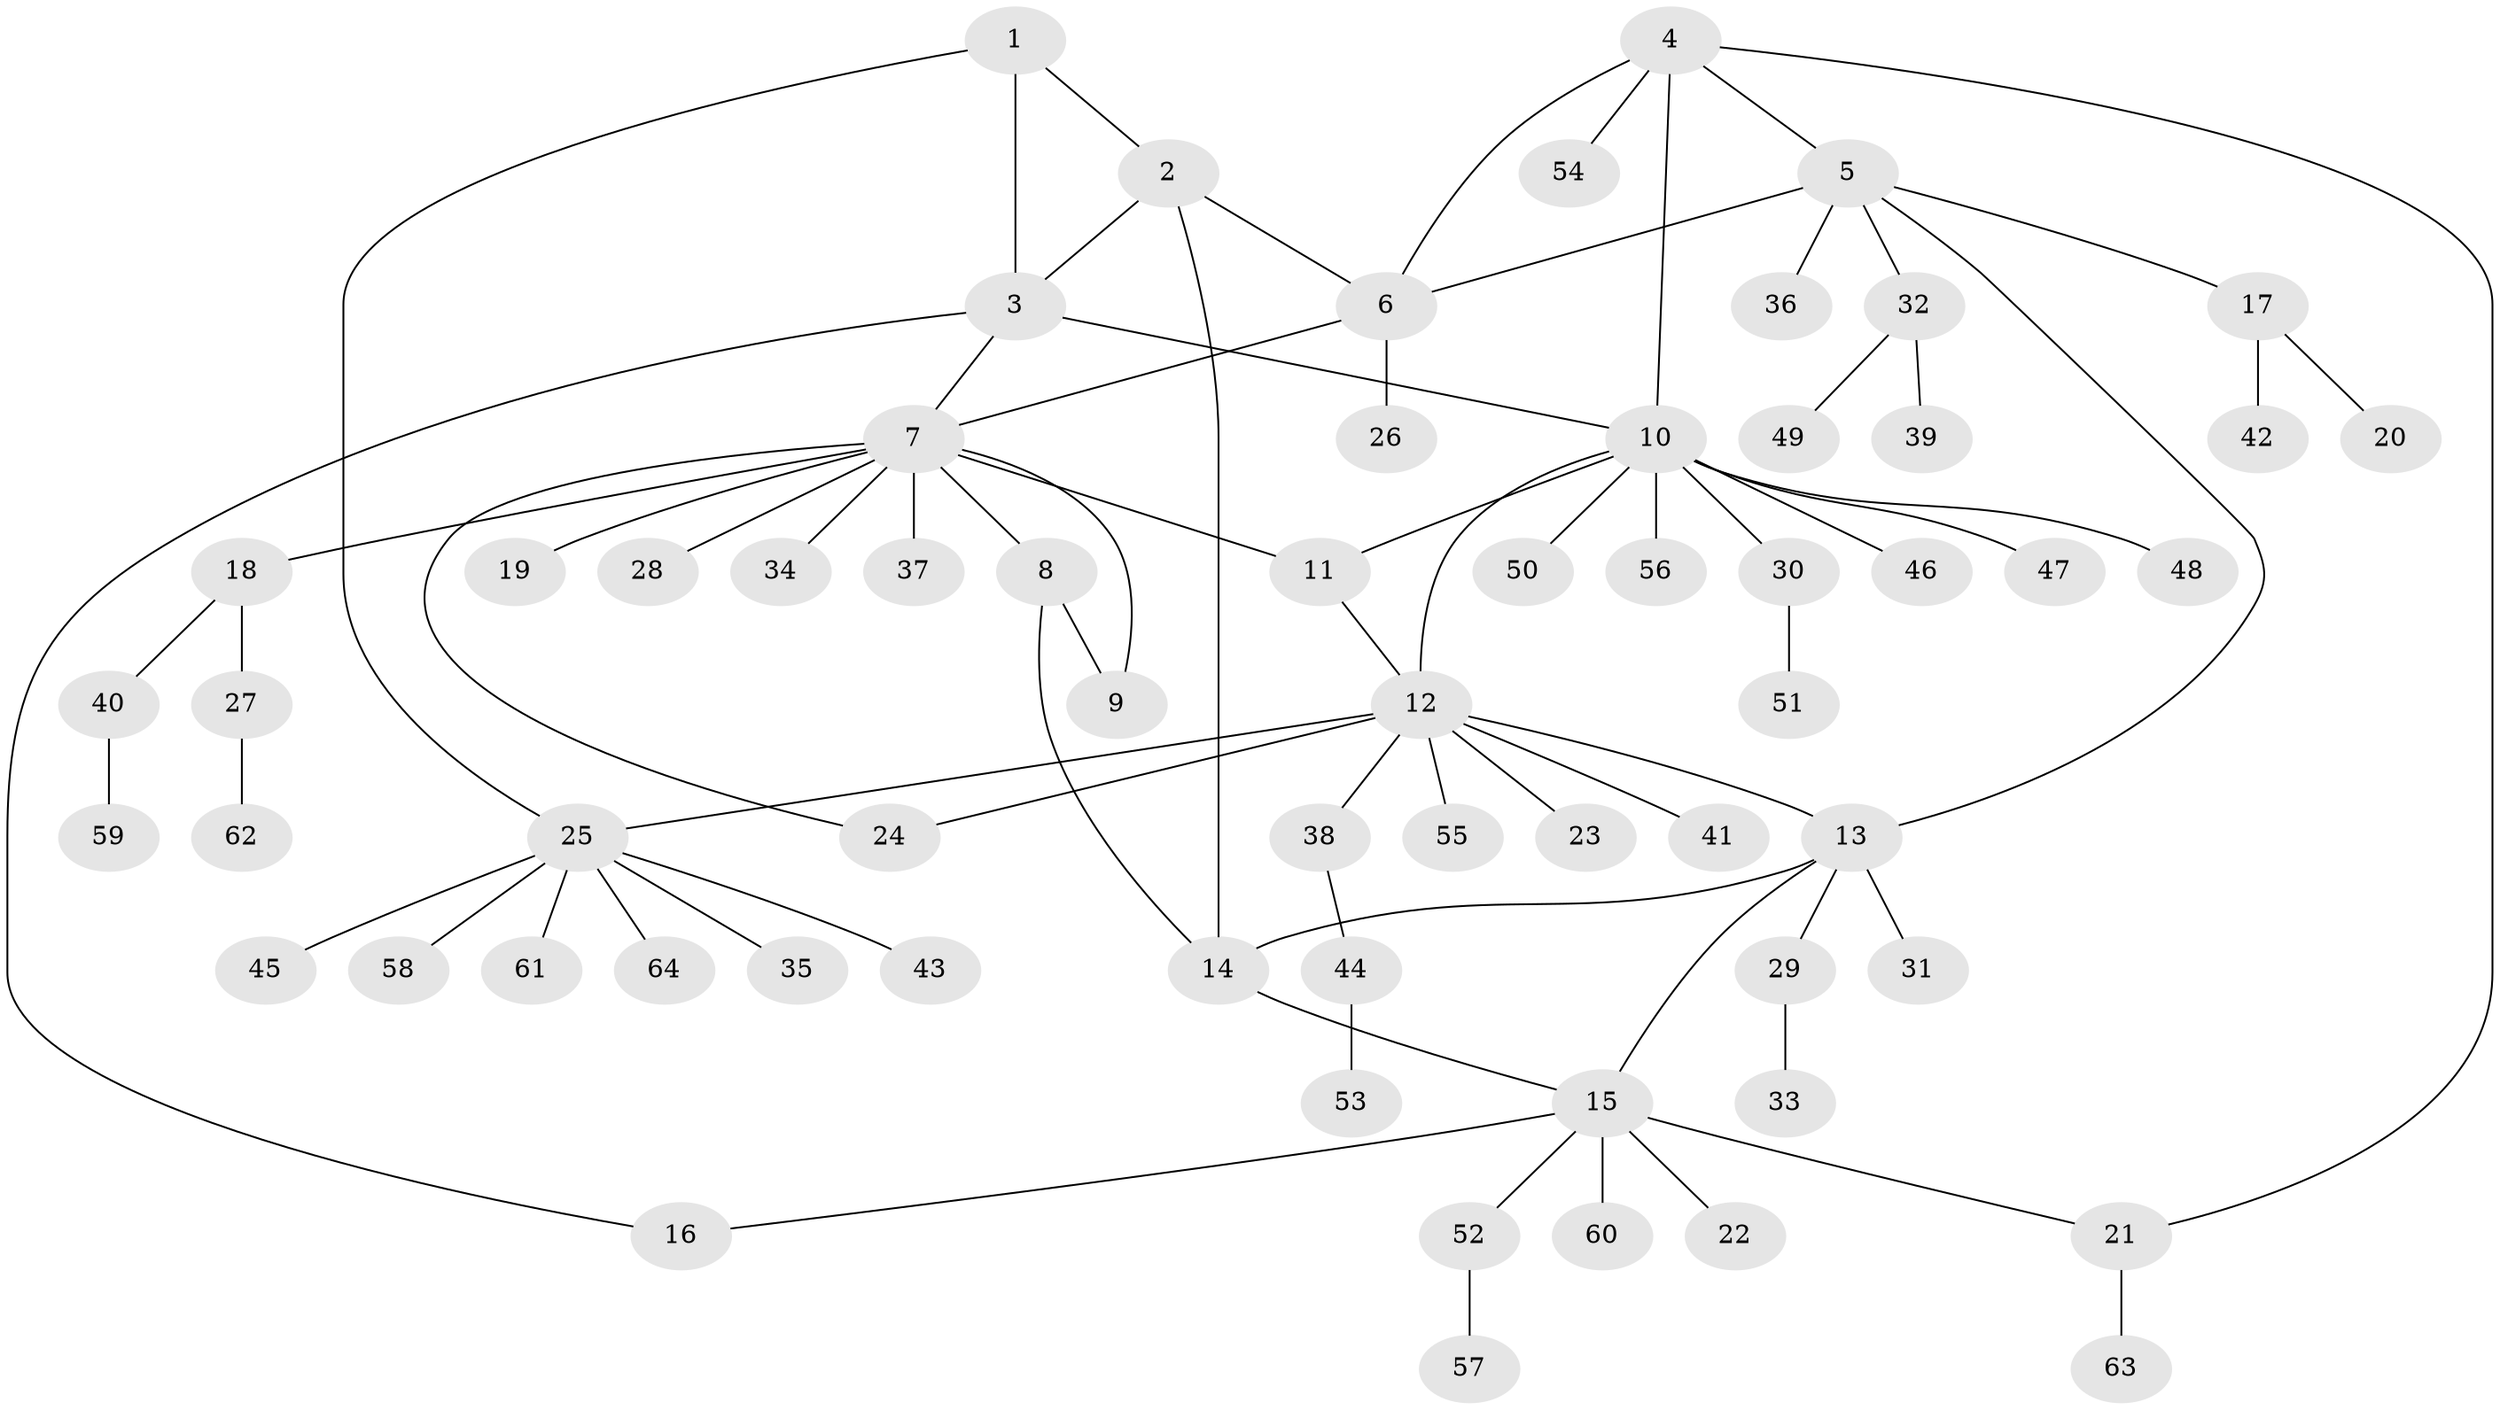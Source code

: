 // coarse degree distribution, {6: 0.14285714285714285, 5: 0.14285714285714285, 4: 0.14285714285714285, 3: 0.09523809523809523, 1: 0.42857142857142855, 2: 0.047619047619047616}
// Generated by graph-tools (version 1.1) at 2025/52/03/04/25 22:52:17]
// undirected, 64 vertices, 78 edges
graph export_dot {
  node [color=gray90,style=filled];
  1;
  2;
  3;
  4;
  5;
  6;
  7;
  8;
  9;
  10;
  11;
  12;
  13;
  14;
  15;
  16;
  17;
  18;
  19;
  20;
  21;
  22;
  23;
  24;
  25;
  26;
  27;
  28;
  29;
  30;
  31;
  32;
  33;
  34;
  35;
  36;
  37;
  38;
  39;
  40;
  41;
  42;
  43;
  44;
  45;
  46;
  47;
  48;
  49;
  50;
  51;
  52;
  53;
  54;
  55;
  56;
  57;
  58;
  59;
  60;
  61;
  62;
  63;
  64;
  1 -- 2;
  1 -- 3;
  1 -- 25;
  2 -- 3;
  2 -- 6;
  2 -- 14;
  3 -- 7;
  3 -- 10;
  3 -- 16;
  4 -- 5;
  4 -- 6;
  4 -- 10;
  4 -- 21;
  4 -- 54;
  5 -- 6;
  5 -- 13;
  5 -- 17;
  5 -- 32;
  5 -- 36;
  6 -- 7;
  6 -- 26;
  7 -- 8;
  7 -- 9;
  7 -- 11;
  7 -- 18;
  7 -- 19;
  7 -- 24;
  7 -- 28;
  7 -- 34;
  7 -- 37;
  8 -- 9;
  8 -- 14;
  10 -- 11;
  10 -- 12;
  10 -- 30;
  10 -- 46;
  10 -- 47;
  10 -- 48;
  10 -- 50;
  10 -- 56;
  11 -- 12;
  12 -- 13;
  12 -- 23;
  12 -- 24;
  12 -- 25;
  12 -- 38;
  12 -- 41;
  12 -- 55;
  13 -- 14;
  13 -- 15;
  13 -- 29;
  13 -- 31;
  14 -- 15;
  15 -- 16;
  15 -- 21;
  15 -- 22;
  15 -- 52;
  15 -- 60;
  17 -- 20;
  17 -- 42;
  18 -- 27;
  18 -- 40;
  21 -- 63;
  25 -- 35;
  25 -- 43;
  25 -- 45;
  25 -- 58;
  25 -- 61;
  25 -- 64;
  27 -- 62;
  29 -- 33;
  30 -- 51;
  32 -- 39;
  32 -- 49;
  38 -- 44;
  40 -- 59;
  44 -- 53;
  52 -- 57;
}
